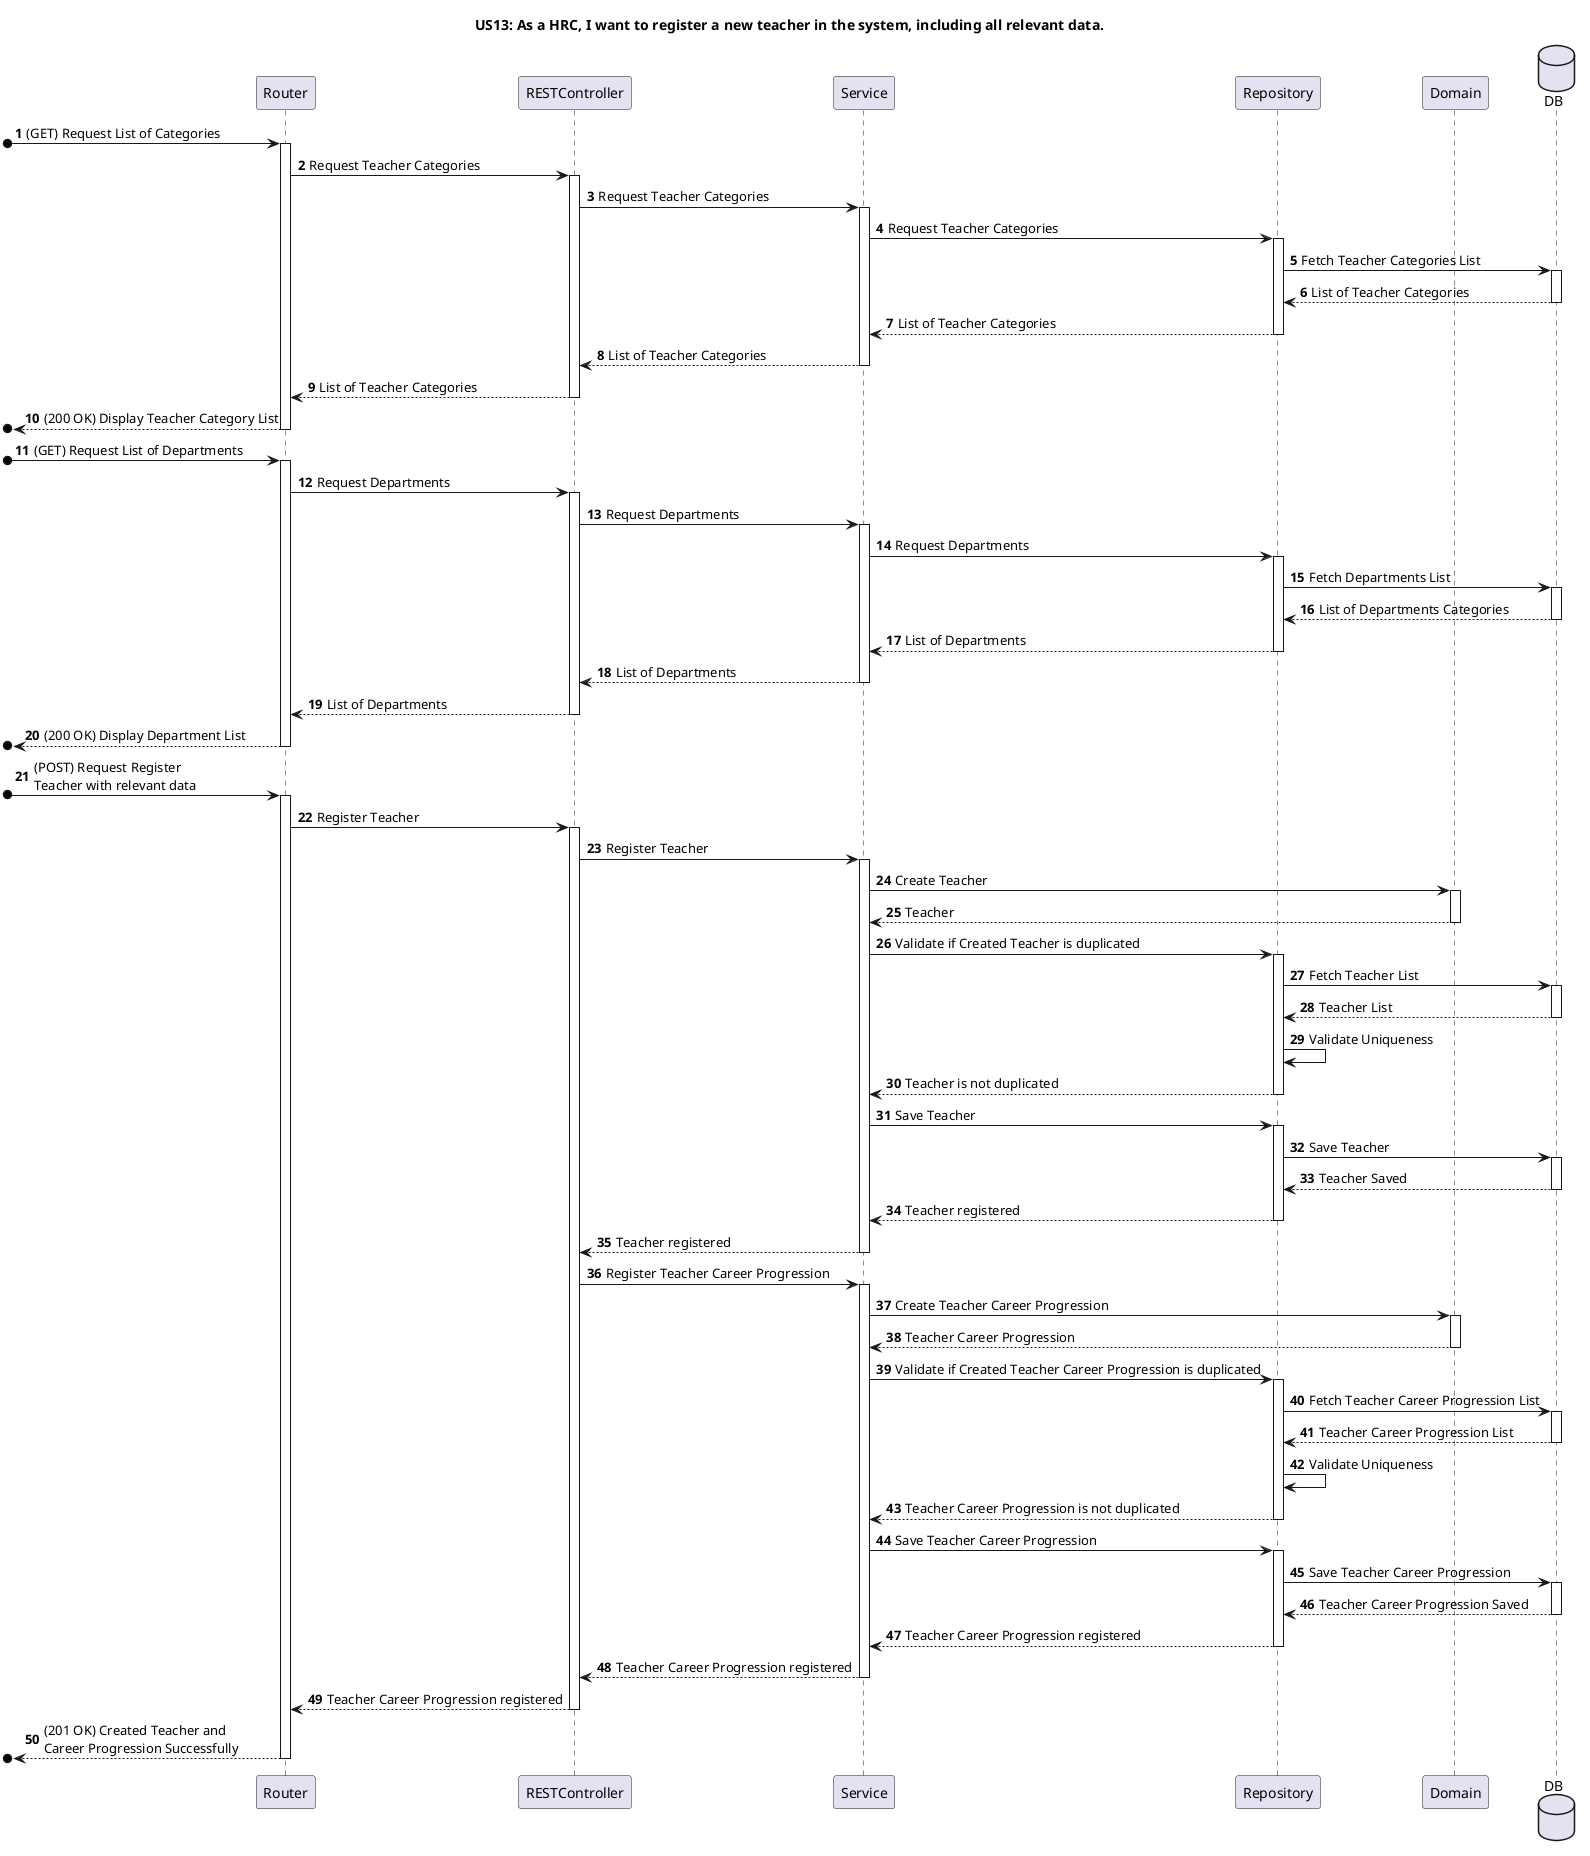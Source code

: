 @startuml

title US13: As a HRC, I want to register a new teacher in the system, including all relevant data.
autonumber

participant "Router" as RO
participant "RESTController" as RC
participant "Service" as S
participant "Repository" as R
participant "Domain" as D
database DB


[o-> RO++: (GET) Request List of Categories
RO -> RC++: Request Teacher Categories
RC -> S++: Request Teacher Categories
S -> R ++: Request Teacher Categories
R -> DB ++: Fetch Teacher Categories List
DB --> R --: List of Teacher Categories
R --> S --: List of Teacher Categories
S --> RC --: List of Teacher Categories
RC --> RO --: List of Teacher Categories
[o<-- RO --: (200 OK) Display Teacher Category List

[o-> RO++: (GET) Request List of Departments
RO -> RC++: Request Departments
RC -> S++: Request Departments
S -> R ++: Request Departments
R -> DB ++: Fetch Departments List
DB --> R --: List of Departments Categories
R --> S --: List of Departments
S --> RC --: List of Departments
RC --> RO --: List of Departments
[o<-- RO --: (200 OK) Display Department List

[o-> RO++: (POST) Request Register\nTeacher with relevant data
RO -> RC++: Register Teacher
RC -> S++: Register Teacher
S -> D ++: Create Teacher
D --> S --: Teacher
S -> R ++: Validate if Created Teacher is duplicated
R -> DB ++: Fetch Teacher List
DB --> R --: Teacher List
R -> R: Validate Uniqueness
R --> S --: Teacher is not duplicated
S -> R ++: Save Teacher
R -> DB ++: Save Teacher
DB --> R --: Teacher Saved

R --> S --: Teacher registered
S --> RC --: Teacher registered

RC -> S++: Register Teacher Career Progression
S -> D ++: Create Teacher Career Progression
D --> S --: Teacher Career Progression
S -> R ++: Validate if Created Teacher Career Progression is duplicated
R -> DB ++: Fetch Teacher Career Progression List
DB --> R --: Teacher Career Progression List
R -> R: Validate Uniqueness
R --> S --: Teacher Career Progression is not duplicated
S -> R ++: Save Teacher Career Progression
R -> DB ++: Save Teacher Career Progression
DB --> R --: Teacher Career Progression Saved
R --> S --: Teacher Career Progression registered
S --> RC --: Teacher Career Progression registered
RC --> RO --: Teacher Career Progression registered
[o<-- RO --: (201 OK) Created Teacher and\nCareer Progression Successfully\t

@enduml
